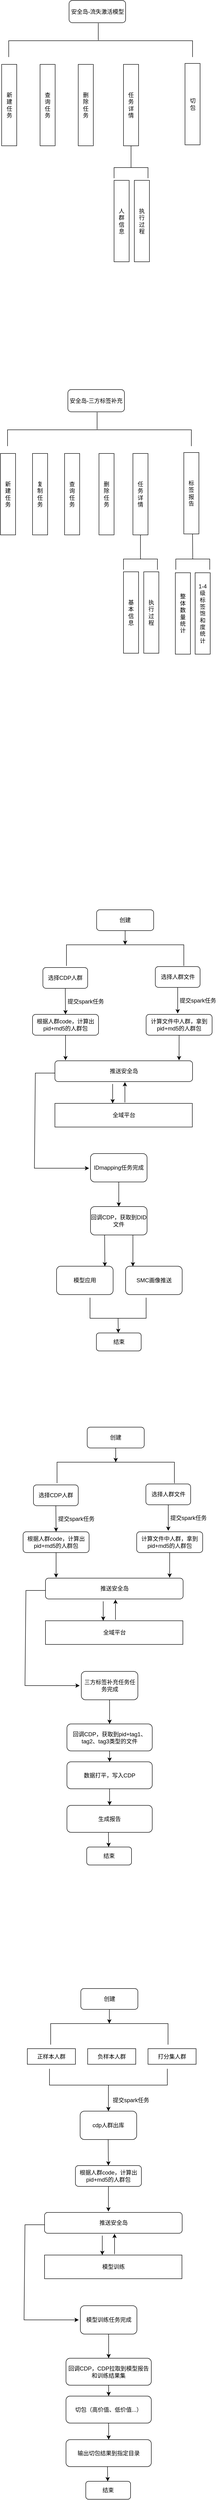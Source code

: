 <mxfile version="22.1.5" type="github">
  <diagram name="第 1 页" id="wJo2wd6JcxaJHejlNUAZ">
    <mxGraphModel dx="2029" dy="2309" grid="0" gridSize="10" guides="0" tooltips="1" connect="0" arrows="1" fold="1" page="0" pageScale="1" pageWidth="1700" pageHeight="1100" math="0" shadow="0">
      <root>
        <mxCell id="0" />
        <mxCell id="1" parent="0" />
        <mxCell id="NkHdSyLVCIDAWrrlncBg-1" value="安全岛-三方标签补充" style="rounded=1;whiteSpace=wrap;html=1;" vertex="1" parent="1">
          <mxGeometry x="349" y="12" width="120" height="47" as="geometry" />
        </mxCell>
        <mxCell id="NkHdSyLVCIDAWrrlncBg-2" value="新&lt;br&gt;建&lt;br&gt;任&lt;br&gt;务" style="rounded=0;whiteSpace=wrap;html=1;" vertex="1" parent="1">
          <mxGeometry x="206" y="147" width="32" height="172" as="geometry" />
        </mxCell>
        <mxCell id="NkHdSyLVCIDAWrrlncBg-3" value="查&lt;br&gt;询&lt;br&gt;任&lt;br&gt;务" style="rounded=0;whiteSpace=wrap;html=1;" vertex="1" parent="1">
          <mxGeometry x="342" y="147" width="32" height="172" as="geometry" />
        </mxCell>
        <mxCell id="NkHdSyLVCIDAWrrlncBg-4" value="删&lt;br&gt;除&lt;br&gt;任&lt;br&gt;务" style="rounded=0;whiteSpace=wrap;html=1;" vertex="1" parent="1">
          <mxGeometry x="415" y="147" width="32" height="172" as="geometry" />
        </mxCell>
        <mxCell id="NkHdSyLVCIDAWrrlncBg-5" value="任&lt;br&gt;务&lt;br&gt;详&lt;br&gt;情" style="rounded=0;whiteSpace=wrap;html=1;" vertex="1" parent="1">
          <mxGeometry x="487" y="147" width="32" height="172" as="geometry" />
        </mxCell>
        <mxCell id="NkHdSyLVCIDAWrrlncBg-6" value="标&lt;br&gt;签&lt;br&gt;报&lt;br&gt;告" style="rounded=0;whiteSpace=wrap;html=1;" vertex="1" parent="1">
          <mxGeometry x="595" y="145" width="32" height="172" as="geometry" />
        </mxCell>
        <mxCell id="NkHdSyLVCIDAWrrlncBg-7" value="基&lt;br&gt;本&lt;br&gt;信&lt;br&gt;息" style="rounded=0;whiteSpace=wrap;html=1;" vertex="1" parent="1">
          <mxGeometry x="467" y="397" width="32" height="172" as="geometry" />
        </mxCell>
        <mxCell id="NkHdSyLVCIDAWrrlncBg-8" value="整&lt;br&gt;体&lt;br&gt;数&lt;br&gt;量&lt;br&gt;统&lt;br&gt;计" style="rounded=0;whiteSpace=wrap;html=1;" vertex="1" parent="1">
          <mxGeometry x="577" y="399" width="32" height="172" as="geometry" />
        </mxCell>
        <mxCell id="NkHdSyLVCIDAWrrlncBg-9" value="执&lt;br&gt;行&lt;br&gt;过&lt;br&gt;程" style="rounded=0;whiteSpace=wrap;html=1;" vertex="1" parent="1">
          <mxGeometry x="510" y="397" width="32" height="172" as="geometry" />
        </mxCell>
        <mxCell id="NkHdSyLVCIDAWrrlncBg-10" value="1-4&lt;br&gt;级&lt;br&gt;标&lt;br&gt;签&lt;br&gt;饱&lt;br&gt;和&lt;br&gt;度&lt;br&gt;统&lt;br&gt;计" style="rounded=0;whiteSpace=wrap;html=1;" vertex="1" parent="1">
          <mxGeometry x="619" y="399" width="32" height="172" as="geometry" />
        </mxCell>
        <mxCell id="NkHdSyLVCIDAWrrlncBg-26" value="" style="shape=partialRectangle;whiteSpace=wrap;html=1;bottom=1;right=1;left=1;top=0;fillColor=none;routingCenterX=-0.5;direction=west;" vertex="1" parent="1">
          <mxGeometry x="221" y="97" width="390" height="34" as="geometry" />
        </mxCell>
        <mxCell id="NkHdSyLVCIDAWrrlncBg-27" value="" style="shape=partialRectangle;whiteSpace=wrap;html=1;bottom=1;right=1;left=1;top=0;fillColor=none;routingCenterX=-0.5;direction=west;" vertex="1" parent="1">
          <mxGeometry x="467" y="370" width="72" height="22" as="geometry" />
        </mxCell>
        <mxCell id="NkHdSyLVCIDAWrrlncBg-28" value="" style="shape=partialRectangle;whiteSpace=wrap;html=1;bottom=1;right=1;left=1;top=0;fillColor=none;routingCenterX=-0.5;direction=west;" vertex="1" parent="1">
          <mxGeometry x="578" y="370" width="72" height="22" as="geometry" />
        </mxCell>
        <mxCell id="NkHdSyLVCIDAWrrlncBg-31" value="" style="endArrow=none;html=1;rounded=0;entryX=0.5;entryY=1;entryDx=0;entryDy=0;exitX=0.5;exitY=1;exitDx=0;exitDy=0;" edge="1" parent="1" source="NkHdSyLVCIDAWrrlncBg-27" target="NkHdSyLVCIDAWrrlncBg-5">
          <mxGeometry width="50" height="50" relative="1" as="geometry">
            <mxPoint x="504" y="370" as="sourcePoint" />
            <mxPoint x="554" y="320" as="targetPoint" />
          </mxGeometry>
        </mxCell>
        <mxCell id="NkHdSyLVCIDAWrrlncBg-32" value="" style="endArrow=none;html=1;rounded=0;entryX=0.5;entryY=1;entryDx=0;entryDy=0;" edge="1" parent="1" source="NkHdSyLVCIDAWrrlncBg-28">
          <mxGeometry width="50" height="50" relative="1" as="geometry">
            <mxPoint x="613.5" y="368" as="sourcePoint" />
            <mxPoint x="613.5" y="317" as="targetPoint" />
          </mxGeometry>
        </mxCell>
        <mxCell id="NkHdSyLVCIDAWrrlncBg-33" value="" style="endArrow=none;html=1;rounded=0;" edge="1" parent="1">
          <mxGeometry width="50" height="50" relative="1" as="geometry">
            <mxPoint x="411" y="96" as="sourcePoint" />
            <mxPoint x="411" y="60" as="targetPoint" />
          </mxGeometry>
        </mxCell>
        <mxCell id="NkHdSyLVCIDAWrrlncBg-51" value="复&lt;br&gt;制&lt;br&gt;任&lt;br&gt;务" style="rounded=0;whiteSpace=wrap;html=1;" vertex="1" parent="1">
          <mxGeometry x="274" y="147" width="32" height="172" as="geometry" />
        </mxCell>
        <mxCell id="NkHdSyLVCIDAWrrlncBg-52" value="安全岛-流失激活模型" style="rounded=1;whiteSpace=wrap;html=1;" vertex="1" parent="1">
          <mxGeometry x="351.5" y="-810" width="120" height="47" as="geometry" />
        </mxCell>
        <mxCell id="NkHdSyLVCIDAWrrlncBg-53" value="新&lt;br&gt;建&lt;br&gt;任&lt;br&gt;务" style="rounded=0;whiteSpace=wrap;html=1;" vertex="1" parent="1">
          <mxGeometry x="208.5" y="-675" width="32" height="172" as="geometry" />
        </mxCell>
        <mxCell id="NkHdSyLVCIDAWrrlncBg-54" value="查&lt;br&gt;询&lt;br&gt;任&lt;br&gt;务" style="rounded=0;whiteSpace=wrap;html=1;" vertex="1" parent="1">
          <mxGeometry x="290" y="-675" width="32" height="172" as="geometry" />
        </mxCell>
        <mxCell id="NkHdSyLVCIDAWrrlncBg-55" value="删&lt;br&gt;除&lt;br&gt;任&lt;br&gt;务" style="rounded=0;whiteSpace=wrap;html=1;" vertex="1" parent="1">
          <mxGeometry x="371" y="-675" width="32" height="172" as="geometry" />
        </mxCell>
        <mxCell id="NkHdSyLVCIDAWrrlncBg-56" value="任&lt;br&gt;务&lt;br&gt;详&lt;br&gt;情" style="rounded=0;whiteSpace=wrap;html=1;" vertex="1" parent="1">
          <mxGeometry x="467" y="-675" width="32" height="172" as="geometry" />
        </mxCell>
        <mxCell id="NkHdSyLVCIDAWrrlncBg-57" value="切&lt;br&gt;包" style="rounded=0;whiteSpace=wrap;html=1;" vertex="1" parent="1">
          <mxGeometry x="597.5" y="-677" width="32" height="172" as="geometry" />
        </mxCell>
        <mxCell id="NkHdSyLVCIDAWrrlncBg-58" value="人&lt;br&gt;群&lt;br&gt;信&lt;br&gt;息" style="rounded=0;whiteSpace=wrap;html=1;" vertex="1" parent="1">
          <mxGeometry x="447" y="-430" width="32" height="172" as="geometry" />
        </mxCell>
        <mxCell id="NkHdSyLVCIDAWrrlncBg-60" value="执&lt;br&gt;行&lt;br&gt;过&lt;br&gt;程" style="rounded=0;whiteSpace=wrap;html=1;" vertex="1" parent="1">
          <mxGeometry x="490" y="-430" width="32" height="172" as="geometry" />
        </mxCell>
        <mxCell id="NkHdSyLVCIDAWrrlncBg-62" value="" style="shape=partialRectangle;whiteSpace=wrap;html=1;bottom=1;right=1;left=1;top=0;fillColor=none;routingCenterX=-0.5;direction=west;" vertex="1" parent="1">
          <mxGeometry x="223.5" y="-725" width="390" height="34" as="geometry" />
        </mxCell>
        <mxCell id="NkHdSyLVCIDAWrrlncBg-63" value="" style="shape=partialRectangle;whiteSpace=wrap;html=1;bottom=1;right=1;left=1;top=0;fillColor=none;routingCenterX=-0.5;direction=west;" vertex="1" parent="1">
          <mxGeometry x="447" y="-457" width="72" height="22" as="geometry" />
        </mxCell>
        <mxCell id="NkHdSyLVCIDAWrrlncBg-65" value="" style="endArrow=none;html=1;rounded=0;entryX=0.5;entryY=1;entryDx=0;entryDy=0;exitX=0.5;exitY=1;exitDx=0;exitDy=0;" edge="1" parent="1" source="NkHdSyLVCIDAWrrlncBg-63" target="NkHdSyLVCIDAWrrlncBg-56">
          <mxGeometry width="50" height="50" relative="1" as="geometry">
            <mxPoint x="506.5" y="-452" as="sourcePoint" />
            <mxPoint x="556.5" y="-502" as="targetPoint" />
          </mxGeometry>
        </mxCell>
        <mxCell id="NkHdSyLVCIDAWrrlncBg-67" value="" style="endArrow=none;html=1;rounded=0;" edge="1" parent="1">
          <mxGeometry width="50" height="50" relative="1" as="geometry">
            <mxPoint x="413.5" y="-726" as="sourcePoint" />
            <mxPoint x="413.5" y="-762" as="targetPoint" />
          </mxGeometry>
        </mxCell>
        <mxCell id="NkHdSyLVCIDAWrrlncBg-97" style="edgeStyle=none;rounded=0;orthogonalLoop=1;jettySize=auto;html=1;exitX=0.5;exitY=1;exitDx=0;exitDy=0;entryX=0.5;entryY=1;entryDx=0;entryDy=0;" edge="1" parent="1" source="NkHdSyLVCIDAWrrlncBg-69" target="NkHdSyLVCIDAWrrlncBg-96">
          <mxGeometry relative="1" as="geometry" />
        </mxCell>
        <mxCell id="NkHdSyLVCIDAWrrlncBg-69" value="创建" style="rounded=1;whiteSpace=wrap;html=1;" vertex="1" parent="1">
          <mxGeometry x="410" y="1111" width="121" height="44" as="geometry" />
        </mxCell>
        <mxCell id="NkHdSyLVCIDAWrrlncBg-71" value="推送安全岛" style="rounded=1;whiteSpace=wrap;html=1;" vertex="1" parent="1">
          <mxGeometry x="321.5" y="1430" width="292" height="44" as="geometry" />
        </mxCell>
        <mxCell id="NkHdSyLVCIDAWrrlncBg-72" value="选择CDP人群" style="rounded=1;whiteSpace=wrap;html=1;" vertex="1" parent="1">
          <mxGeometry x="296" y="1233" width="95" height="44" as="geometry" />
        </mxCell>
        <mxCell id="NkHdSyLVCIDAWrrlncBg-73" value="根据人群code，计算出pid+md5的人群包" style="rounded=1;whiteSpace=wrap;html=1;" vertex="1" parent="1">
          <mxGeometry x="274" y="1332" width="140" height="44" as="geometry" />
        </mxCell>
        <mxCell id="NkHdSyLVCIDAWrrlncBg-74" value="" style="endArrow=classic;html=1;rounded=0;entryX=0.5;entryY=0;entryDx=0;entryDy=0;exitX=0.5;exitY=1;exitDx=0;exitDy=0;" edge="1" parent="1" source="NkHdSyLVCIDAWrrlncBg-72" target="NkHdSyLVCIDAWrrlncBg-73">
          <mxGeometry width="50" height="50" relative="1" as="geometry">
            <mxPoint x="341" y="1277" as="sourcePoint" />
            <mxPoint x="391" y="1227" as="targetPoint" />
          </mxGeometry>
        </mxCell>
        <mxCell id="NkHdSyLVCIDAWrrlncBg-75" value="提交spark任务" style="text;html=1;strokeColor=none;fillColor=none;align=center;verticalAlign=middle;whiteSpace=wrap;rounded=0;" vertex="1" parent="1">
          <mxGeometry x="337" y="1293" width="100" height="23" as="geometry" />
        </mxCell>
        <mxCell id="NkHdSyLVCIDAWrrlncBg-76" value="选择人群文件" style="rounded=1;whiteSpace=wrap;html=1;" vertex="1" parent="1">
          <mxGeometry x="534.5" y="1231" width="95" height="44" as="geometry" />
        </mxCell>
        <mxCell id="NkHdSyLVCIDAWrrlncBg-77" value="" style="endArrow=classic;html=1;rounded=0;entryX=0.5;entryY=0;entryDx=0;entryDy=0;exitX=0.5;exitY=1;exitDx=0;exitDy=0;" edge="1" parent="1">
          <mxGeometry width="50" height="50" relative="1" as="geometry">
            <mxPoint x="582" y="1275" as="sourcePoint" />
            <mxPoint x="582" y="1330" as="targetPoint" />
          </mxGeometry>
        </mxCell>
        <mxCell id="NkHdSyLVCIDAWrrlncBg-78" value="提交spark任务" style="text;html=1;strokeColor=none;fillColor=none;align=center;verticalAlign=middle;whiteSpace=wrap;rounded=0;" vertex="1" parent="1">
          <mxGeometry x="575" y="1291" width="100" height="23" as="geometry" />
        </mxCell>
        <mxCell id="NkHdSyLVCIDAWrrlncBg-79" value="计算文件中人群，拿到pid+md5的人群包" style="rounded=1;whiteSpace=wrap;html=1;" vertex="1" parent="1">
          <mxGeometry x="515" y="1332" width="140" height="44" as="geometry" />
        </mxCell>
        <mxCell id="NkHdSyLVCIDAWrrlncBg-80" style="edgeStyle=none;rounded=0;orthogonalLoop=1;jettySize=auto;html=1;exitX=0.5;exitY=1;exitDx=0;exitDy=0;" edge="1" parent="1" source="NkHdSyLVCIDAWrrlncBg-73">
          <mxGeometry relative="1" as="geometry">
            <mxPoint x="344" y="1429" as="targetPoint" />
          </mxGeometry>
        </mxCell>
        <mxCell id="NkHdSyLVCIDAWrrlncBg-81" style="edgeStyle=none;rounded=0;orthogonalLoop=1;jettySize=auto;html=1;exitX=0.5;exitY=1;exitDx=0;exitDy=0;entryX=0.902;entryY=-0.023;entryDx=0;entryDy=0;entryPerimeter=0;" edge="1" parent="1" source="NkHdSyLVCIDAWrrlncBg-79" target="NkHdSyLVCIDAWrrlncBg-71">
          <mxGeometry relative="1" as="geometry" />
        </mxCell>
        <mxCell id="NkHdSyLVCIDAWrrlncBg-82" value="全域平台" style="rounded=0;whiteSpace=wrap;html=1;" vertex="1" parent="1">
          <mxGeometry x="321.5" y="1520" width="291.5" height="50" as="geometry" />
        </mxCell>
        <mxCell id="NkHdSyLVCIDAWrrlncBg-83" value="" style="endArrow=classic;html=1;rounded=0;" edge="1" parent="1">
          <mxGeometry width="50" height="50" relative="1" as="geometry">
            <mxPoint x="444" y="1479" as="sourcePoint" />
            <mxPoint x="444" y="1520" as="targetPoint" />
          </mxGeometry>
        </mxCell>
        <mxCell id="NkHdSyLVCIDAWrrlncBg-84" value="" style="endArrow=classic;html=1;rounded=0;" edge="1" parent="1">
          <mxGeometry width="50" height="50" relative="1" as="geometry">
            <mxPoint x="470" y="1518" as="sourcePoint" />
            <mxPoint x="470" y="1475" as="targetPoint" />
          </mxGeometry>
        </mxCell>
        <mxCell id="NkHdSyLVCIDAWrrlncBg-88" style="edgeStyle=none;rounded=0;orthogonalLoop=1;jettySize=auto;html=1;exitX=0.5;exitY=1;exitDx=0;exitDy=0;entryX=0.5;entryY=0;entryDx=0;entryDy=0;" edge="1" parent="1" source="NkHdSyLVCIDAWrrlncBg-85" target="NkHdSyLVCIDAWrrlncBg-87">
          <mxGeometry relative="1" as="geometry" />
        </mxCell>
        <mxCell id="NkHdSyLVCIDAWrrlncBg-85" value="IDmapping任务完成" style="rounded=1;whiteSpace=wrap;html=1;" vertex="1" parent="1">
          <mxGeometry x="397" y="1626" width="120" height="60" as="geometry" />
        </mxCell>
        <mxCell id="NkHdSyLVCIDAWrrlncBg-86" value="" style="endArrow=classic;html=1;rounded=0;" edge="1" parent="1">
          <mxGeometry width="50" height="50" relative="1" as="geometry">
            <mxPoint x="321" y="1456" as="sourcePoint" />
            <mxPoint x="394" y="1657" as="targetPoint" />
            <Array as="points">
              <mxPoint x="280" y="1456" />
              <mxPoint x="278" y="1657" />
            </Array>
          </mxGeometry>
        </mxCell>
        <mxCell id="NkHdSyLVCIDAWrrlncBg-87" value="回调CDP，获取到DID文件" style="rounded=1;whiteSpace=wrap;html=1;" vertex="1" parent="1">
          <mxGeometry x="397" y="1738" width="120" height="60" as="geometry" />
        </mxCell>
        <mxCell id="NkHdSyLVCIDAWrrlncBg-89" value="模型应用" style="rounded=1;whiteSpace=wrap;html=1;" vertex="1" parent="1">
          <mxGeometry x="325" y="1864" width="120" height="60" as="geometry" />
        </mxCell>
        <mxCell id="NkHdSyLVCIDAWrrlncBg-90" value="SMC画像推送" style="rounded=1;whiteSpace=wrap;html=1;" vertex="1" parent="1">
          <mxGeometry x="471.5" y="1864" width="120" height="60" as="geometry" />
        </mxCell>
        <mxCell id="NkHdSyLVCIDAWrrlncBg-91" style="edgeStyle=none;rounded=0;orthogonalLoop=1;jettySize=auto;html=1;exitX=0.25;exitY=1;exitDx=0;exitDy=0;entryX=0.854;entryY=0.008;entryDx=0;entryDy=0;entryPerimeter=0;" edge="1" parent="1" source="NkHdSyLVCIDAWrrlncBg-87" target="NkHdSyLVCIDAWrrlncBg-89">
          <mxGeometry relative="1" as="geometry" />
        </mxCell>
        <mxCell id="NkHdSyLVCIDAWrrlncBg-92" style="edgeStyle=none;rounded=0;orthogonalLoop=1;jettySize=auto;html=1;exitX=0.75;exitY=1;exitDx=0;exitDy=0;entryX=0.129;entryY=0.008;entryDx=0;entryDy=0;entryPerimeter=0;" edge="1" parent="1" source="NkHdSyLVCIDAWrrlncBg-87" target="NkHdSyLVCIDAWrrlncBg-90">
          <mxGeometry relative="1" as="geometry" />
        </mxCell>
        <mxCell id="NkHdSyLVCIDAWrrlncBg-93" value="结束" style="rounded=1;whiteSpace=wrap;html=1;" vertex="1" parent="1">
          <mxGeometry x="409.5" y="2005" width="95" height="38" as="geometry" />
        </mxCell>
        <mxCell id="NkHdSyLVCIDAWrrlncBg-94" value="" style="shape=partialRectangle;whiteSpace=wrap;html=1;bottom=1;right=1;left=1;top=0;fillColor=none;routingCenterX=-0.5;direction=east;" vertex="1" parent="1">
          <mxGeometry x="396" y="1931" width="119" height="43" as="geometry" />
        </mxCell>
        <mxCell id="NkHdSyLVCIDAWrrlncBg-95" style="edgeStyle=none;rounded=0;orthogonalLoop=1;jettySize=auto;html=1;exitX=0.5;exitY=1;exitDx=0;exitDy=0;" edge="1" parent="1" source="NkHdSyLVCIDAWrrlncBg-94">
          <mxGeometry relative="1" as="geometry">
            <mxPoint x="456" y="2005" as="targetPoint" />
          </mxGeometry>
        </mxCell>
        <mxCell id="NkHdSyLVCIDAWrrlncBg-96" value="" style="shape=partialRectangle;whiteSpace=wrap;html=1;bottom=1;right=1;left=1;top=0;fillColor=none;routingCenterX=-0.5;direction=west;" vertex="1" parent="1">
          <mxGeometry x="346" y="1185" width="249" height="44" as="geometry" />
        </mxCell>
        <mxCell id="NkHdSyLVCIDAWrrlncBg-98" style="edgeStyle=none;rounded=0;orthogonalLoop=1;jettySize=auto;html=1;exitX=0.5;exitY=1;exitDx=0;exitDy=0;entryX=0.5;entryY=1;entryDx=0;entryDy=0;" edge="1" parent="1" source="NkHdSyLVCIDAWrrlncBg-99" target="NkHdSyLVCIDAWrrlncBg-125">
          <mxGeometry relative="1" as="geometry" />
        </mxCell>
        <mxCell id="NkHdSyLVCIDAWrrlncBg-99" value="创建" style="rounded=1;whiteSpace=wrap;html=1;" vertex="1" parent="1">
          <mxGeometry x="390" y="2204" width="121" height="44" as="geometry" />
        </mxCell>
        <mxCell id="NkHdSyLVCIDAWrrlncBg-100" value="推送安全岛" style="rounded=1;whiteSpace=wrap;html=1;" vertex="1" parent="1">
          <mxGeometry x="301.5" y="2523" width="292" height="44" as="geometry" />
        </mxCell>
        <mxCell id="NkHdSyLVCIDAWrrlncBg-101" value="选择CDP人群" style="rounded=1;whiteSpace=wrap;html=1;" vertex="1" parent="1">
          <mxGeometry x="276" y="2326" width="95" height="44" as="geometry" />
        </mxCell>
        <mxCell id="NkHdSyLVCIDAWrrlncBg-102" value="根据人群code，计算出pid+md5的人群包" style="rounded=1;whiteSpace=wrap;html=1;" vertex="1" parent="1">
          <mxGeometry x="254" y="2425" width="140" height="44" as="geometry" />
        </mxCell>
        <mxCell id="NkHdSyLVCIDAWrrlncBg-103" value="" style="endArrow=classic;html=1;rounded=0;entryX=0.5;entryY=0;entryDx=0;entryDy=0;exitX=0.5;exitY=1;exitDx=0;exitDy=0;" edge="1" parent="1" source="NkHdSyLVCIDAWrrlncBg-101" target="NkHdSyLVCIDAWrrlncBg-102">
          <mxGeometry width="50" height="50" relative="1" as="geometry">
            <mxPoint x="321" y="2370" as="sourcePoint" />
            <mxPoint x="371" y="2320" as="targetPoint" />
          </mxGeometry>
        </mxCell>
        <mxCell id="NkHdSyLVCIDAWrrlncBg-104" value="提交spark任务" style="text;html=1;strokeColor=none;fillColor=none;align=center;verticalAlign=middle;whiteSpace=wrap;rounded=0;" vertex="1" parent="1">
          <mxGeometry x="317" y="2386" width="100" height="23" as="geometry" />
        </mxCell>
        <mxCell id="NkHdSyLVCIDAWrrlncBg-105" value="选择人群文件" style="rounded=1;whiteSpace=wrap;html=1;" vertex="1" parent="1">
          <mxGeometry x="514.5" y="2324" width="95" height="44" as="geometry" />
        </mxCell>
        <mxCell id="NkHdSyLVCIDAWrrlncBg-106" value="" style="endArrow=classic;html=1;rounded=0;entryX=0.5;entryY=0;entryDx=0;entryDy=0;exitX=0.5;exitY=1;exitDx=0;exitDy=0;" edge="1" parent="1">
          <mxGeometry width="50" height="50" relative="1" as="geometry">
            <mxPoint x="562" y="2368" as="sourcePoint" />
            <mxPoint x="562" y="2423" as="targetPoint" />
          </mxGeometry>
        </mxCell>
        <mxCell id="NkHdSyLVCIDAWrrlncBg-107" value="提交spark任务" style="text;html=1;strokeColor=none;fillColor=none;align=center;verticalAlign=middle;whiteSpace=wrap;rounded=0;" vertex="1" parent="1">
          <mxGeometry x="555" y="2384" width="100" height="23" as="geometry" />
        </mxCell>
        <mxCell id="NkHdSyLVCIDAWrrlncBg-108" value="计算文件中人群，拿到pid+md5的人群包" style="rounded=1;whiteSpace=wrap;html=1;" vertex="1" parent="1">
          <mxGeometry x="495" y="2425" width="140" height="44" as="geometry" />
        </mxCell>
        <mxCell id="NkHdSyLVCIDAWrrlncBg-109" style="edgeStyle=none;rounded=0;orthogonalLoop=1;jettySize=auto;html=1;exitX=0.5;exitY=1;exitDx=0;exitDy=0;" edge="1" parent="1" source="NkHdSyLVCIDAWrrlncBg-102">
          <mxGeometry relative="1" as="geometry">
            <mxPoint x="324" y="2522" as="targetPoint" />
          </mxGeometry>
        </mxCell>
        <mxCell id="NkHdSyLVCIDAWrrlncBg-110" style="edgeStyle=none;rounded=0;orthogonalLoop=1;jettySize=auto;html=1;exitX=0.5;exitY=1;exitDx=0;exitDy=0;entryX=0.902;entryY=-0.023;entryDx=0;entryDy=0;entryPerimeter=0;" edge="1" parent="1" source="NkHdSyLVCIDAWrrlncBg-108" target="NkHdSyLVCIDAWrrlncBg-100">
          <mxGeometry relative="1" as="geometry" />
        </mxCell>
        <mxCell id="NkHdSyLVCIDAWrrlncBg-111" value="全域平台" style="rounded=0;whiteSpace=wrap;html=1;" vertex="1" parent="1">
          <mxGeometry x="301.5" y="2613" width="291.5" height="50" as="geometry" />
        </mxCell>
        <mxCell id="NkHdSyLVCIDAWrrlncBg-112" value="" style="endArrow=classic;html=1;rounded=0;" edge="1" parent="1">
          <mxGeometry width="50" height="50" relative="1" as="geometry">
            <mxPoint x="424" y="2572" as="sourcePoint" />
            <mxPoint x="424" y="2613" as="targetPoint" />
          </mxGeometry>
        </mxCell>
        <mxCell id="NkHdSyLVCIDAWrrlncBg-113" value="" style="endArrow=classic;html=1;rounded=0;" edge="1" parent="1">
          <mxGeometry width="50" height="50" relative="1" as="geometry">
            <mxPoint x="450" y="2611" as="sourcePoint" />
            <mxPoint x="450" y="2568" as="targetPoint" />
          </mxGeometry>
        </mxCell>
        <mxCell id="NkHdSyLVCIDAWrrlncBg-114" style="edgeStyle=none;rounded=0;orthogonalLoop=1;jettySize=auto;html=1;exitX=0.5;exitY=1;exitDx=0;exitDy=0;entryX=0.5;entryY=0;entryDx=0;entryDy=0;" edge="1" parent="1" source="NkHdSyLVCIDAWrrlncBg-115" target="NkHdSyLVCIDAWrrlncBg-117">
          <mxGeometry relative="1" as="geometry" />
        </mxCell>
        <mxCell id="NkHdSyLVCIDAWrrlncBg-115" value="三方标签补充任务任务完成" style="rounded=1;whiteSpace=wrap;html=1;" vertex="1" parent="1">
          <mxGeometry x="377.5" y="2720" width="120" height="60" as="geometry" />
        </mxCell>
        <mxCell id="NkHdSyLVCIDAWrrlncBg-116" value="" style="endArrow=classic;html=1;rounded=0;" edge="1" parent="1">
          <mxGeometry width="50" height="50" relative="1" as="geometry">
            <mxPoint x="301" y="2549" as="sourcePoint" />
            <mxPoint x="374" y="2750" as="targetPoint" />
            <Array as="points">
              <mxPoint x="260" y="2549" />
              <mxPoint x="258" y="2750" />
            </Array>
          </mxGeometry>
        </mxCell>
        <mxCell id="NkHdSyLVCIDAWrrlncBg-128" style="edgeStyle=none;rounded=0;orthogonalLoop=1;jettySize=auto;html=1;exitX=0.5;exitY=1;exitDx=0;exitDy=0;entryX=0.5;entryY=0;entryDx=0;entryDy=0;" edge="1" parent="1" source="NkHdSyLVCIDAWrrlncBg-117" target="NkHdSyLVCIDAWrrlncBg-126">
          <mxGeometry relative="1" as="geometry" />
        </mxCell>
        <mxCell id="NkHdSyLVCIDAWrrlncBg-117" value="回调CDP，获取到pid+tag1、tag2、tag3类型的文件" style="rounded=1;whiteSpace=wrap;html=1;" vertex="1" parent="1">
          <mxGeometry x="347" y="2831" width="181" height="57" as="geometry" />
        </mxCell>
        <mxCell id="NkHdSyLVCIDAWrrlncBg-122" value="结束" style="rounded=1;whiteSpace=wrap;html=1;" vertex="1" parent="1">
          <mxGeometry x="389" y="3091" width="95" height="38" as="geometry" />
        </mxCell>
        <mxCell id="NkHdSyLVCIDAWrrlncBg-124" style="edgeStyle=none;rounded=0;orthogonalLoop=1;jettySize=auto;html=1;exitX=0.5;exitY=1;exitDx=0;exitDy=0;" edge="1" parent="1">
          <mxGeometry relative="1" as="geometry">
            <mxPoint x="435.5" y="3091" as="targetPoint" />
            <mxPoint x="435.0" y="3060" as="sourcePoint" />
          </mxGeometry>
        </mxCell>
        <mxCell id="NkHdSyLVCIDAWrrlncBg-125" value="" style="shape=partialRectangle;whiteSpace=wrap;html=1;bottom=1;right=1;left=1;top=0;fillColor=none;routingCenterX=-0.5;direction=west;" vertex="1" parent="1">
          <mxGeometry x="326" y="2278" width="249" height="44" as="geometry" />
        </mxCell>
        <mxCell id="NkHdSyLVCIDAWrrlncBg-129" style="edgeStyle=none;rounded=0;orthogonalLoop=1;jettySize=auto;html=1;exitX=0.5;exitY=1;exitDx=0;exitDy=0;entryX=0.5;entryY=0;entryDx=0;entryDy=0;" edge="1" parent="1" source="NkHdSyLVCIDAWrrlncBg-126" target="NkHdSyLVCIDAWrrlncBg-127">
          <mxGeometry relative="1" as="geometry" />
        </mxCell>
        <mxCell id="NkHdSyLVCIDAWrrlncBg-126" value="数据打平，写入CDP" style="rounded=1;whiteSpace=wrap;html=1;" vertex="1" parent="1">
          <mxGeometry x="347" y="2911" width="181" height="57" as="geometry" />
        </mxCell>
        <mxCell id="NkHdSyLVCIDAWrrlncBg-127" value="生成报告" style="rounded=1;whiteSpace=wrap;html=1;" vertex="1" parent="1">
          <mxGeometry x="347" y="3003" width="181" height="57" as="geometry" />
        </mxCell>
        <mxCell id="NkHdSyLVCIDAWrrlncBg-130" style="edgeStyle=none;rounded=0;orthogonalLoop=1;jettySize=auto;html=1;exitX=0.5;exitY=1;exitDx=0;exitDy=0;entryX=0.5;entryY=1;entryDx=0;entryDy=0;" edge="1" parent="1" source="NkHdSyLVCIDAWrrlncBg-131" target="NkHdSyLVCIDAWrrlncBg-153">
          <mxGeometry relative="1" as="geometry" />
        </mxCell>
        <mxCell id="NkHdSyLVCIDAWrrlncBg-131" value="创建" style="rounded=1;whiteSpace=wrap;html=1;" vertex="1" parent="1">
          <mxGeometry x="376.5" y="3390" width="121" height="44" as="geometry" />
        </mxCell>
        <mxCell id="NkHdSyLVCIDAWrrlncBg-132" value="推送安全岛" style="rounded=1;whiteSpace=wrap;html=1;" vertex="1" parent="1">
          <mxGeometry x="299.5" y="3863" width="292" height="44" as="geometry" />
        </mxCell>
        <mxCell id="NkHdSyLVCIDAWrrlncBg-134" value="根据人群code，计算出pid+md5的人群包" style="rounded=1;whiteSpace=wrap;html=1;" vertex="1" parent="1">
          <mxGeometry x="365" y="3764" width="140" height="44" as="geometry" />
        </mxCell>
        <mxCell id="NkHdSyLVCIDAWrrlncBg-135" value="" style="endArrow=classic;html=1;rounded=0;entryX=0.5;entryY=0;entryDx=0;entryDy=0;exitX=0.5;exitY=1;exitDx=0;exitDy=0;" edge="1" parent="1" target="NkHdSyLVCIDAWrrlncBg-134">
          <mxGeometry width="50" height="50" relative="1" as="geometry">
            <mxPoint x="434.5" y="3709.0" as="sourcePoint" />
            <mxPoint x="482" y="3659" as="targetPoint" />
          </mxGeometry>
        </mxCell>
        <mxCell id="NkHdSyLVCIDAWrrlncBg-136" value="提交spark任务" style="text;html=1;strokeColor=none;fillColor=none;align=center;verticalAlign=middle;whiteSpace=wrap;rounded=0;" vertex="1" parent="1">
          <mxGeometry x="433" y="3614" width="100" height="23" as="geometry" />
        </mxCell>
        <mxCell id="NkHdSyLVCIDAWrrlncBg-141" style="edgeStyle=none;rounded=0;orthogonalLoop=1;jettySize=auto;html=1;exitX=0.5;exitY=1;exitDx=0;exitDy=0;" edge="1" parent="1" source="NkHdSyLVCIDAWrrlncBg-134">
          <mxGeometry relative="1" as="geometry">
            <mxPoint x="435" y="3861" as="targetPoint" />
          </mxGeometry>
        </mxCell>
        <mxCell id="NkHdSyLVCIDAWrrlncBg-143" value="模型训练" style="rounded=0;whiteSpace=wrap;html=1;" vertex="1" parent="1">
          <mxGeometry x="299.5" y="3953" width="291.5" height="50" as="geometry" />
        </mxCell>
        <mxCell id="NkHdSyLVCIDAWrrlncBg-144" value="" style="endArrow=classic;html=1;rounded=0;" edge="1" parent="1">
          <mxGeometry width="50" height="50" relative="1" as="geometry">
            <mxPoint x="422" y="3912" as="sourcePoint" />
            <mxPoint x="422" y="3953" as="targetPoint" />
          </mxGeometry>
        </mxCell>
        <mxCell id="NkHdSyLVCIDAWrrlncBg-145" value="" style="endArrow=classic;html=1;rounded=0;" edge="1" parent="1">
          <mxGeometry width="50" height="50" relative="1" as="geometry">
            <mxPoint x="448" y="3951" as="sourcePoint" />
            <mxPoint x="448" y="3908" as="targetPoint" />
          </mxGeometry>
        </mxCell>
        <mxCell id="NkHdSyLVCIDAWrrlncBg-146" style="edgeStyle=none;rounded=0;orthogonalLoop=1;jettySize=auto;html=1;exitX=0.5;exitY=1;exitDx=0;exitDy=0;entryX=0.5;entryY=0;entryDx=0;entryDy=0;" edge="1" parent="1" source="NkHdSyLVCIDAWrrlncBg-147" target="NkHdSyLVCIDAWrrlncBg-150">
          <mxGeometry relative="1" as="geometry" />
        </mxCell>
        <mxCell id="NkHdSyLVCIDAWrrlncBg-147" value="模型训练任务完成" style="rounded=1;whiteSpace=wrap;html=1;" vertex="1" parent="1">
          <mxGeometry x="375.5" y="4060" width="120" height="60" as="geometry" />
        </mxCell>
        <mxCell id="NkHdSyLVCIDAWrrlncBg-148" value="" style="endArrow=classic;html=1;rounded=0;" edge="1" parent="1">
          <mxGeometry width="50" height="50" relative="1" as="geometry">
            <mxPoint x="299" y="3889" as="sourcePoint" />
            <mxPoint x="372" y="4090" as="targetPoint" />
            <Array as="points">
              <mxPoint x="258" y="3889" />
              <mxPoint x="256" y="4090" />
            </Array>
          </mxGeometry>
        </mxCell>
        <mxCell id="NkHdSyLVCIDAWrrlncBg-149" style="edgeStyle=none;rounded=0;orthogonalLoop=1;jettySize=auto;html=1;exitX=0.5;exitY=1;exitDx=0;exitDy=0;entryX=0.5;entryY=0;entryDx=0;entryDy=0;" edge="1" parent="1" source="NkHdSyLVCIDAWrrlncBg-150" target="NkHdSyLVCIDAWrrlncBg-155">
          <mxGeometry relative="1" as="geometry" />
        </mxCell>
        <mxCell id="NkHdSyLVCIDAWrrlncBg-150" value="回调CDP，CDP拉取到模型报告和训练结果集" style="rounded=1;whiteSpace=wrap;html=1;" vertex="1" parent="1">
          <mxGeometry x="345" y="4171" width="181" height="57" as="geometry" />
        </mxCell>
        <mxCell id="NkHdSyLVCIDAWrrlncBg-151" value="结束" style="rounded=1;whiteSpace=wrap;html=1;" vertex="1" parent="1">
          <mxGeometry x="387" y="4431" width="95" height="38" as="geometry" />
        </mxCell>
        <mxCell id="NkHdSyLVCIDAWrrlncBg-152" style="edgeStyle=none;rounded=0;orthogonalLoop=1;jettySize=auto;html=1;exitX=0.5;exitY=1;exitDx=0;exitDy=0;" edge="1" parent="1">
          <mxGeometry relative="1" as="geometry">
            <mxPoint x="433.5" y="4431" as="targetPoint" />
            <mxPoint x="433.0" y="4400" as="sourcePoint" />
          </mxGeometry>
        </mxCell>
        <mxCell id="NkHdSyLVCIDAWrrlncBg-153" value="" style="shape=partialRectangle;whiteSpace=wrap;html=1;bottom=1;right=1;left=1;top=0;fillColor=none;routingCenterX=-0.5;direction=west;" vertex="1" parent="1">
          <mxGeometry x="312.5" y="3464" width="249" height="44" as="geometry" />
        </mxCell>
        <mxCell id="NkHdSyLVCIDAWrrlncBg-154" style="edgeStyle=none;rounded=0;orthogonalLoop=1;jettySize=auto;html=1;exitX=0.5;exitY=1;exitDx=0;exitDy=0;entryX=0.5;entryY=0;entryDx=0;entryDy=0;" edge="1" parent="1" source="NkHdSyLVCIDAWrrlncBg-155" target="NkHdSyLVCIDAWrrlncBg-156">
          <mxGeometry relative="1" as="geometry" />
        </mxCell>
        <mxCell id="NkHdSyLVCIDAWrrlncBg-155" value="切包（高价值、低价值...）" style="rounded=1;whiteSpace=wrap;html=1;" vertex="1" parent="1">
          <mxGeometry x="345" y="4251" width="181" height="57" as="geometry" />
        </mxCell>
        <mxCell id="NkHdSyLVCIDAWrrlncBg-156" value="输出切包结果到指定目录" style="rounded=1;whiteSpace=wrap;html=1;" vertex="1" parent="1">
          <mxGeometry x="345" y="4343" width="181" height="57" as="geometry" />
        </mxCell>
        <mxCell id="NkHdSyLVCIDAWrrlncBg-157" value="正样本人群" style="rounded=0;whiteSpace=wrap;html=1;" vertex="1" parent="1">
          <mxGeometry x="263" y="3517" width="102" height="33" as="geometry" />
        </mxCell>
        <mxCell id="NkHdSyLVCIDAWrrlncBg-158" value="负样本人群" style="rounded=0;whiteSpace=wrap;html=1;" vertex="1" parent="1">
          <mxGeometry x="391" y="3517" width="102" height="33" as="geometry" />
        </mxCell>
        <mxCell id="NkHdSyLVCIDAWrrlncBg-159" value="打分集人群" style="rounded=0;whiteSpace=wrap;html=1;" vertex="1" parent="1">
          <mxGeometry x="519" y="3517" width="102" height="33" as="geometry" />
        </mxCell>
        <mxCell id="NkHdSyLVCIDAWrrlncBg-160" value="cdp人群出库" style="rounded=1;whiteSpace=wrap;html=1;" vertex="1" parent="1">
          <mxGeometry x="375" y="3649" width="120" height="60" as="geometry" />
        </mxCell>
        <mxCell id="NkHdSyLVCIDAWrrlncBg-162" style="edgeStyle=none;rounded=0;orthogonalLoop=1;jettySize=auto;html=1;exitX=0.5;exitY=1;exitDx=0;exitDy=0;entryX=0.5;entryY=0;entryDx=0;entryDy=0;" edge="1" parent="1" source="NkHdSyLVCIDAWrrlncBg-161" target="NkHdSyLVCIDAWrrlncBg-160">
          <mxGeometry relative="1" as="geometry" />
        </mxCell>
        <mxCell id="NkHdSyLVCIDAWrrlncBg-161" value="" style="shape=partialRectangle;whiteSpace=wrap;html=1;bottom=1;right=1;left=1;top=0;fillColor=none;routingCenterX=-0.5;" vertex="1" parent="1">
          <mxGeometry x="310" y="3560" width="250" height="34" as="geometry" />
        </mxCell>
      </root>
    </mxGraphModel>
  </diagram>
</mxfile>
